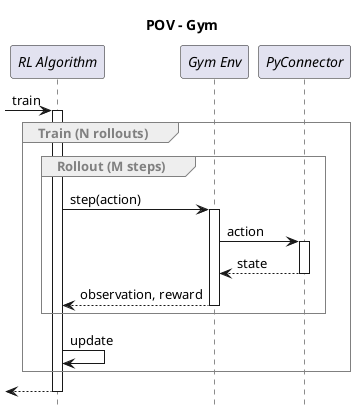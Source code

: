 @startuml "pov-gym"

title "POV - Gym"
hide footbox

<style>
sequenceDiagram {
  group {
    LineThickness 1
    LineColor gray
  }
  groupHeader {
    LineThickness 1
    FontColor gray
    LineColor gray
  }
}
</style>

skinparam sequenceBoxBorderColor #FFF

participant "//RL Algorithm//" as rl
participant "//Gym Env//" as env
participant "//PyConnector//" as vcmi

!pragma teoz true

[-> rl ++ : train

group Train (N rollouts)
  group Rollout (M steps)
    rl -> env ++ : step(action)
    env -> vcmi ++ : action
    vcmi --> env -- : state
    env --> rl -- : observation, reward
  end
  rl -> rl : update
end

[<-- rl -- :


@enduml
